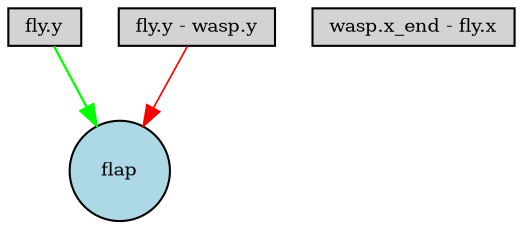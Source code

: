 digraph {
	node [fontsize=9 height=0.2 shape=circle width=0.2]
	"fly.y" [fillcolor=lightgray shape=box style=filled]
	"fly.y - wasp.y" [fillcolor=lightgray shape=box style=filled]
	"wasp.x_end - fly.x" [fillcolor=lightgray shape=box style=filled]
	flap [fillcolor=lightblue style=filled]
	"fly.y" -> flap [color=green penwidth=1.0988391571442675 style=solid]
	"fly.y - wasp.y" -> flap [color=red penwidth=0.8041447415368642 style=solid]
}
